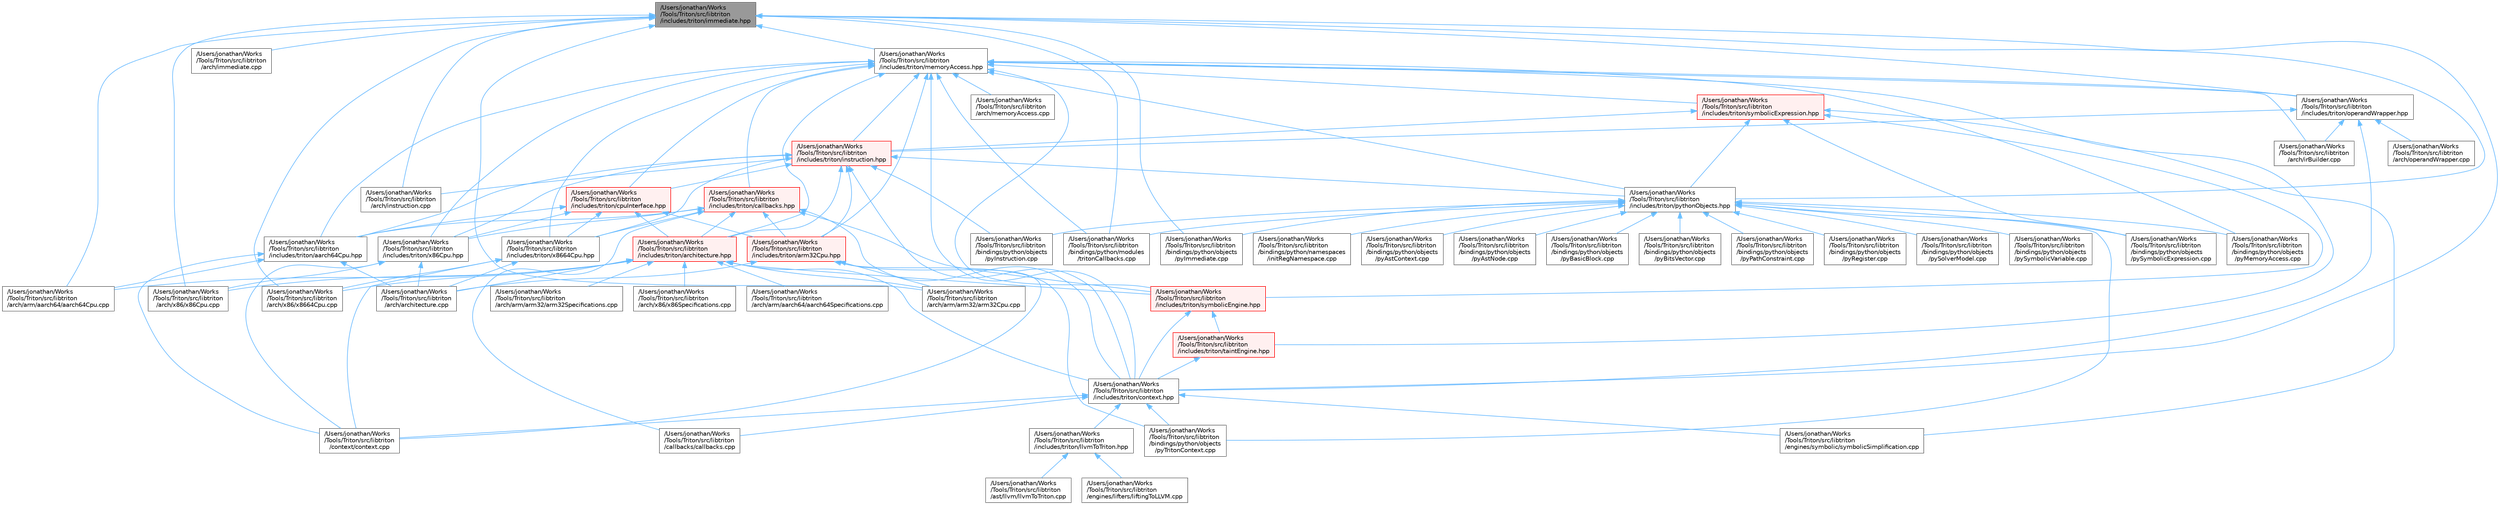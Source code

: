 digraph "/Users/jonathan/Works/Tools/Triton/src/libtriton/includes/triton/immediate.hpp"
{
 // LATEX_PDF_SIZE
  bgcolor="transparent";
  edge [fontname=Helvetica,fontsize=10,labelfontname=Helvetica,labelfontsize=10];
  node [fontname=Helvetica,fontsize=10,shape=box,height=0.2,width=0.4];
  Node1 [label="/Users/jonathan/Works\l/Tools/Triton/src/libtriton\l/includes/triton/immediate.hpp",height=0.2,width=0.4,color="gray40", fillcolor="grey60", style="filled", fontcolor="black",tooltip=" "];
  Node1 -> Node2 [dir="back",color="steelblue1",style="solid"];
  Node2 [label="/Users/jonathan/Works\l/Tools/Triton/src/libtriton\l/arch/arm/aarch64/aarch64Cpu.cpp",height=0.2,width=0.4,color="grey40", fillcolor="white", style="filled",URL="$aarch64Cpu_8cpp.html",tooltip=" "];
  Node1 -> Node3 [dir="back",color="steelblue1",style="solid"];
  Node3 [label="/Users/jonathan/Works\l/Tools/Triton/src/libtriton\l/arch/arm/arm32/arm32Cpu.cpp",height=0.2,width=0.4,color="grey40", fillcolor="white", style="filled",URL="$arm32Cpu_8cpp.html",tooltip=" "];
  Node1 -> Node4 [dir="back",color="steelblue1",style="solid"];
  Node4 [label="/Users/jonathan/Works\l/Tools/Triton/src/libtriton\l/arch/immediate.cpp",height=0.2,width=0.4,color="grey40", fillcolor="white", style="filled",URL="$immediate_8cpp.html",tooltip=" "];
  Node1 -> Node5 [dir="back",color="steelblue1",style="solid"];
  Node5 [label="/Users/jonathan/Works\l/Tools/Triton/src/libtriton\l/arch/instruction.cpp",height=0.2,width=0.4,color="grey40", fillcolor="white", style="filled",URL="$instruction_8cpp.html",tooltip=" "];
  Node1 -> Node6 [dir="back",color="steelblue1",style="solid"];
  Node6 [label="/Users/jonathan/Works\l/Tools/Triton/src/libtriton\l/arch/x86/x8664Cpu.cpp",height=0.2,width=0.4,color="grey40", fillcolor="white", style="filled",URL="$x8664Cpu_8cpp.html",tooltip=" "];
  Node1 -> Node7 [dir="back",color="steelblue1",style="solid"];
  Node7 [label="/Users/jonathan/Works\l/Tools/Triton/src/libtriton\l/arch/x86/x86Cpu.cpp",height=0.2,width=0.4,color="grey40", fillcolor="white", style="filled",URL="$x86Cpu_8cpp.html",tooltip=" "];
  Node1 -> Node8 [dir="back",color="steelblue1",style="solid"];
  Node8 [label="/Users/jonathan/Works\l/Tools/Triton/src/libtriton\l/bindings/python/modules\l/tritonCallbacks.cpp",height=0.2,width=0.4,color="grey40", fillcolor="white", style="filled",URL="$tritonCallbacks_8cpp.html",tooltip=" "];
  Node1 -> Node9 [dir="back",color="steelblue1",style="solid"];
  Node9 [label="/Users/jonathan/Works\l/Tools/Triton/src/libtriton\l/bindings/python/objects\l/pyImmediate.cpp",height=0.2,width=0.4,color="grey40", fillcolor="white", style="filled",URL="$pyImmediate_8cpp.html",tooltip=" "];
  Node1 -> Node10 [dir="back",color="steelblue1",style="solid"];
  Node10 [label="/Users/jonathan/Works\l/Tools/Triton/src/libtriton\l/includes/triton/context.hpp",height=0.2,width=0.4,color="grey40", fillcolor="white", style="filled",URL="$context_8hpp.html",tooltip=" "];
  Node10 -> Node11 [dir="back",color="steelblue1",style="solid"];
  Node11 [label="/Users/jonathan/Works\l/Tools/Triton/src/libtriton\l/bindings/python/objects\l/pyTritonContext.cpp",height=0.2,width=0.4,color="grey40", fillcolor="white", style="filled",URL="$pyTritonContext_8cpp.html",tooltip=" "];
  Node10 -> Node12 [dir="back",color="steelblue1",style="solid"];
  Node12 [label="/Users/jonathan/Works\l/Tools/Triton/src/libtriton\l/callbacks/callbacks.cpp",height=0.2,width=0.4,color="grey40", fillcolor="white", style="filled",URL="$callbacks_8cpp.html",tooltip=" "];
  Node10 -> Node13 [dir="back",color="steelblue1",style="solid"];
  Node13 [label="/Users/jonathan/Works\l/Tools/Triton/src/libtriton\l/context/context.cpp",height=0.2,width=0.4,color="grey40", fillcolor="white", style="filled",URL="$context_8cpp.html",tooltip=" "];
  Node10 -> Node14 [dir="back",color="steelblue1",style="solid"];
  Node14 [label="/Users/jonathan/Works\l/Tools/Triton/src/libtriton\l/engines/symbolic/symbolicSimplification.cpp",height=0.2,width=0.4,color="grey40", fillcolor="white", style="filled",URL="$symbolicSimplification_8cpp.html",tooltip=" "];
  Node10 -> Node15 [dir="back",color="steelblue1",style="solid"];
  Node15 [label="/Users/jonathan/Works\l/Tools/Triton/src/libtriton\l/includes/triton/llvmToTriton.hpp",height=0.2,width=0.4,color="grey40", fillcolor="white", style="filled",URL="$llvmToTriton_8hpp.html",tooltip=" "];
  Node15 -> Node16 [dir="back",color="steelblue1",style="solid"];
  Node16 [label="/Users/jonathan/Works\l/Tools/Triton/src/libtriton\l/ast/llvm/llvmToTriton.cpp",height=0.2,width=0.4,color="grey40", fillcolor="white", style="filled",URL="$llvmToTriton_8cpp.html",tooltip=" "];
  Node15 -> Node17 [dir="back",color="steelblue1",style="solid"];
  Node17 [label="/Users/jonathan/Works\l/Tools/Triton/src/libtriton\l/engines/lifters/liftingToLLVM.cpp",height=0.2,width=0.4,color="grey40", fillcolor="white", style="filled",URL="$liftingToLLVM_8cpp.html",tooltip=" "];
  Node1 -> Node18 [dir="back",color="steelblue1",style="solid"];
  Node18 [label="/Users/jonathan/Works\l/Tools/Triton/src/libtriton\l/includes/triton/memoryAccess.hpp",height=0.2,width=0.4,color="grey40", fillcolor="white", style="filled",URL="$memoryAccess_8hpp.html",tooltip=" "];
  Node18 -> Node19 [dir="back",color="steelblue1",style="solid"];
  Node19 [label="/Users/jonathan/Works\l/Tools/Triton/src/libtriton\l/arch/irBuilder.cpp",height=0.2,width=0.4,color="grey40", fillcolor="white", style="filled",URL="$irBuilder_8cpp.html",tooltip=" "];
  Node18 -> Node20 [dir="back",color="steelblue1",style="solid"];
  Node20 [label="/Users/jonathan/Works\l/Tools/Triton/src/libtriton\l/arch/memoryAccess.cpp",height=0.2,width=0.4,color="grey40", fillcolor="white", style="filled",URL="$memoryAccess_8cpp.html",tooltip=" "];
  Node18 -> Node8 [dir="back",color="steelblue1",style="solid"];
  Node18 -> Node21 [dir="back",color="steelblue1",style="solid"];
  Node21 [label="/Users/jonathan/Works\l/Tools/Triton/src/libtriton\l/bindings/python/objects\l/pyMemoryAccess.cpp",height=0.2,width=0.4,color="grey40", fillcolor="white", style="filled",URL="$pyMemoryAccess_8cpp.html",tooltip=" "];
  Node18 -> Node22 [dir="back",color="steelblue1",style="solid"];
  Node22 [label="/Users/jonathan/Works\l/Tools/Triton/src/libtriton\l/includes/triton/aarch64Cpu.hpp",height=0.2,width=0.4,color="grey40", fillcolor="white", style="filled",URL="$aarch64Cpu_8hpp.html",tooltip=" "];
  Node22 -> Node23 [dir="back",color="steelblue1",style="solid"];
  Node23 [label="/Users/jonathan/Works\l/Tools/Triton/src/libtriton\l/arch/architecture.cpp",height=0.2,width=0.4,color="grey40", fillcolor="white", style="filled",URL="$architecture_8cpp.html",tooltip=" "];
  Node22 -> Node2 [dir="back",color="steelblue1",style="solid"];
  Node22 -> Node13 [dir="back",color="steelblue1",style="solid"];
  Node18 -> Node24 [dir="back",color="steelblue1",style="solid"];
  Node24 [label="/Users/jonathan/Works\l/Tools/Triton/src/libtriton\l/includes/triton/architecture.hpp",height=0.2,width=0.4,color="red", fillcolor="#FFF0F0", style="filled",URL="$architecture_8hpp.html",tooltip=" "];
  Node24 -> Node23 [dir="back",color="steelblue1",style="solid"];
  Node24 -> Node2 [dir="back",color="steelblue1",style="solid"];
  Node24 -> Node25 [dir="back",color="steelblue1",style="solid"];
  Node25 [label="/Users/jonathan/Works\l/Tools/Triton/src/libtriton\l/arch/arm/aarch64/aarch64Specifications.cpp",height=0.2,width=0.4,color="grey40", fillcolor="white", style="filled",URL="$aarch64Specifications_8cpp.html",tooltip=" "];
  Node24 -> Node3 [dir="back",color="steelblue1",style="solid"];
  Node24 -> Node26 [dir="back",color="steelblue1",style="solid"];
  Node26 [label="/Users/jonathan/Works\l/Tools/Triton/src/libtriton\l/arch/arm/arm32/arm32Specifications.cpp",height=0.2,width=0.4,color="grey40", fillcolor="white", style="filled",URL="$arm32Specifications_8cpp.html",tooltip=" "];
  Node24 -> Node6 [dir="back",color="steelblue1",style="solid"];
  Node24 -> Node7 [dir="back",color="steelblue1",style="solid"];
  Node24 -> Node27 [dir="back",color="steelblue1",style="solid"];
  Node27 [label="/Users/jonathan/Works\l/Tools/Triton/src/libtriton\l/arch/x86/x86Specifications.cpp",height=0.2,width=0.4,color="grey40", fillcolor="white", style="filled",URL="$x86Specifications_8cpp.html",tooltip=" "];
  Node24 -> Node10 [dir="back",color="steelblue1",style="solid"];
  Node24 -> Node39 [dir="back",color="steelblue1",style="solid"];
  Node39 [label="/Users/jonathan/Works\l/Tools/Triton/src/libtriton\l/includes/triton/symbolicEngine.hpp",height=0.2,width=0.4,color="red", fillcolor="#FFF0F0", style="filled",URL="$symbolicEngine_8hpp.html",tooltip=" "];
  Node39 -> Node10 [dir="back",color="steelblue1",style="solid"];
  Node39 -> Node50 [dir="back",color="steelblue1",style="solid"];
  Node50 [label="/Users/jonathan/Works\l/Tools/Triton/src/libtriton\l/includes/triton/taintEngine.hpp",height=0.2,width=0.4,color="red", fillcolor="#FFF0F0", style="filled",URL="$taintEngine_8hpp.html",tooltip=" "];
  Node50 -> Node10 [dir="back",color="steelblue1",style="solid"];
  Node18 -> Node37 [dir="back",color="steelblue1",style="solid"];
  Node37 [label="/Users/jonathan/Works\l/Tools/Triton/src/libtriton\l/includes/triton/arm32Cpu.hpp",height=0.2,width=0.4,color="red", fillcolor="#FFF0F0", style="filled",URL="$arm32Cpu_8hpp.html",tooltip=" "];
  Node37 -> Node23 [dir="back",color="steelblue1",style="solid"];
  Node37 -> Node3 [dir="back",color="steelblue1",style="solid"];
  Node37 -> Node11 [dir="back",color="steelblue1",style="solid"];
  Node37 -> Node13 [dir="back",color="steelblue1",style="solid"];
  Node18 -> Node59 [dir="back",color="steelblue1",style="solid"];
  Node59 [label="/Users/jonathan/Works\l/Tools/Triton/src/libtriton\l/includes/triton/callbacks.hpp",height=0.2,width=0.4,color="red", fillcolor="#FFF0F0", style="filled",URL="$callbacks_8hpp.html",tooltip=" "];
  Node59 -> Node12 [dir="back",color="steelblue1",style="solid"];
  Node59 -> Node22 [dir="back",color="steelblue1",style="solid"];
  Node59 -> Node24 [dir="back",color="steelblue1",style="solid"];
  Node59 -> Node37 [dir="back",color="steelblue1",style="solid"];
  Node59 -> Node10 [dir="back",color="steelblue1",style="solid"];
  Node59 -> Node39 [dir="back",color="steelblue1",style="solid"];
  Node59 -> Node57 [dir="back",color="steelblue1",style="solid"];
  Node57 [label="/Users/jonathan/Works\l/Tools/Triton/src/libtriton\l/includes/triton/x8664Cpu.hpp",height=0.2,width=0.4,color="grey40", fillcolor="white", style="filled",URL="$x8664Cpu_8hpp.html",tooltip=" "];
  Node57 -> Node23 [dir="back",color="steelblue1",style="solid"];
  Node57 -> Node6 [dir="back",color="steelblue1",style="solid"];
  Node57 -> Node13 [dir="back",color="steelblue1",style="solid"];
  Node59 -> Node58 [dir="back",color="steelblue1",style="solid"];
  Node58 [label="/Users/jonathan/Works\l/Tools/Triton/src/libtriton\l/includes/triton/x86Cpu.hpp",height=0.2,width=0.4,color="grey40", fillcolor="white", style="filled",URL="$x86Cpu_8hpp.html",tooltip=" "];
  Node58 -> Node23 [dir="back",color="steelblue1",style="solid"];
  Node58 -> Node7 [dir="back",color="steelblue1",style="solid"];
  Node58 -> Node13 [dir="back",color="steelblue1",style="solid"];
  Node18 -> Node10 [dir="back",color="steelblue1",style="solid"];
  Node18 -> Node61 [dir="back",color="steelblue1",style="solid"];
  Node61 [label="/Users/jonathan/Works\l/Tools/Triton/src/libtriton\l/includes/triton/cpuInterface.hpp",height=0.2,width=0.4,color="red", fillcolor="#FFF0F0", style="filled",URL="$cpuInterface_8hpp.html",tooltip=" "];
  Node61 -> Node22 [dir="back",color="steelblue1",style="solid"];
  Node61 -> Node24 [dir="back",color="steelblue1",style="solid"];
  Node61 -> Node37 [dir="back",color="steelblue1",style="solid"];
  Node61 -> Node57 [dir="back",color="steelblue1",style="solid"];
  Node61 -> Node58 [dir="back",color="steelblue1",style="solid"];
  Node18 -> Node63 [dir="back",color="steelblue1",style="solid"];
  Node63 [label="/Users/jonathan/Works\l/Tools/Triton/src/libtriton\l/includes/triton/instruction.hpp",height=0.2,width=0.4,color="red", fillcolor="#FFF0F0", style="filled",URL="$instruction_8hpp.html",tooltip=" "];
  Node63 -> Node5 [dir="back",color="steelblue1",style="solid"];
  Node63 -> Node64 [dir="back",color="steelblue1",style="solid"];
  Node64 [label="/Users/jonathan/Works\l/Tools/Triton/src/libtriton\l/bindings/python/objects\l/pyInstruction.cpp",height=0.2,width=0.4,color="grey40", fillcolor="white", style="filled",URL="$pyInstruction_8cpp.html",tooltip=" "];
  Node63 -> Node22 [dir="back",color="steelblue1",style="solid"];
  Node63 -> Node24 [dir="back",color="steelblue1",style="solid"];
  Node63 -> Node37 [dir="back",color="steelblue1",style="solid"];
  Node63 -> Node10 [dir="back",color="steelblue1",style="solid"];
  Node63 -> Node61 [dir="back",color="steelblue1",style="solid"];
  Node63 -> Node68 [dir="back",color="steelblue1",style="solid"];
  Node68 [label="/Users/jonathan/Works\l/Tools/Triton/src/libtriton\l/includes/triton/pythonObjects.hpp",height=0.2,width=0.4,color="grey40", fillcolor="white", style="filled",URL="$pythonObjects_8hpp.html",tooltip=" "];
  Node68 -> Node8 [dir="back",color="steelblue1",style="solid"];
  Node68 -> Node69 [dir="back",color="steelblue1",style="solid"];
  Node69 [label="/Users/jonathan/Works\l/Tools/Triton/src/libtriton\l/bindings/python/namespaces\l/initRegNamespace.cpp",height=0.2,width=0.4,color="grey40", fillcolor="white", style="filled",URL="$initRegNamespace_8cpp.html",tooltip=" "];
  Node68 -> Node70 [dir="back",color="steelblue1",style="solid"];
  Node70 [label="/Users/jonathan/Works\l/Tools/Triton/src/libtriton\l/bindings/python/objects\l/pyAstContext.cpp",height=0.2,width=0.4,color="grey40", fillcolor="white", style="filled",URL="$pyAstContext_8cpp.html",tooltip=" "];
  Node68 -> Node71 [dir="back",color="steelblue1",style="solid"];
  Node71 [label="/Users/jonathan/Works\l/Tools/Triton/src/libtriton\l/bindings/python/objects\l/pyAstNode.cpp",height=0.2,width=0.4,color="grey40", fillcolor="white", style="filled",URL="$pyAstNode_8cpp.html",tooltip=" "];
  Node68 -> Node67 [dir="back",color="steelblue1",style="solid"];
  Node67 [label="/Users/jonathan/Works\l/Tools/Triton/src/libtriton\l/bindings/python/objects\l/pyBasicBlock.cpp",height=0.2,width=0.4,color="grey40", fillcolor="white", style="filled",URL="$pyBasicBlock_8cpp.html",tooltip=" "];
  Node68 -> Node72 [dir="back",color="steelblue1",style="solid"];
  Node72 [label="/Users/jonathan/Works\l/Tools/Triton/src/libtriton\l/bindings/python/objects\l/pyBitsVector.cpp",height=0.2,width=0.4,color="grey40", fillcolor="white", style="filled",URL="$pyBitsVector_8cpp.html",tooltip=" "];
  Node68 -> Node9 [dir="back",color="steelblue1",style="solid"];
  Node68 -> Node64 [dir="back",color="steelblue1",style="solid"];
  Node68 -> Node21 [dir="back",color="steelblue1",style="solid"];
  Node68 -> Node73 [dir="back",color="steelblue1",style="solid"];
  Node73 [label="/Users/jonathan/Works\l/Tools/Triton/src/libtriton\l/bindings/python/objects\l/pyPathConstraint.cpp",height=0.2,width=0.4,color="grey40", fillcolor="white", style="filled",URL="$pyPathConstraint_8cpp.html",tooltip=" "];
  Node68 -> Node74 [dir="back",color="steelblue1",style="solid"];
  Node74 [label="/Users/jonathan/Works\l/Tools/Triton/src/libtriton\l/bindings/python/objects\l/pyRegister.cpp",height=0.2,width=0.4,color="grey40", fillcolor="white", style="filled",URL="$pyRegister_8cpp.html",tooltip=" "];
  Node68 -> Node75 [dir="back",color="steelblue1",style="solid"];
  Node75 [label="/Users/jonathan/Works\l/Tools/Triton/src/libtriton\l/bindings/python/objects\l/pySolverModel.cpp",height=0.2,width=0.4,color="grey40", fillcolor="white", style="filled",URL="$pySolverModel_8cpp.html",tooltip=" "];
  Node68 -> Node76 [dir="back",color="steelblue1",style="solid"];
  Node76 [label="/Users/jonathan/Works\l/Tools/Triton/src/libtriton\l/bindings/python/objects\l/pySymbolicExpression.cpp",height=0.2,width=0.4,color="grey40", fillcolor="white", style="filled",URL="$pySymbolicExpression_8cpp.html",tooltip=" "];
  Node68 -> Node77 [dir="back",color="steelblue1",style="solid"];
  Node77 [label="/Users/jonathan/Works\l/Tools/Triton/src/libtriton\l/bindings/python/objects\l/pySymbolicVariable.cpp",height=0.2,width=0.4,color="grey40", fillcolor="white", style="filled",URL="$pySymbolicVariable_8cpp.html",tooltip=" "];
  Node68 -> Node11 [dir="back",color="steelblue1",style="solid"];
  Node63 -> Node57 [dir="back",color="steelblue1",style="solid"];
  Node63 -> Node58 [dir="back",color="steelblue1",style="solid"];
  Node18 -> Node81 [dir="back",color="steelblue1",style="solid"];
  Node81 [label="/Users/jonathan/Works\l/Tools/Triton/src/libtriton\l/includes/triton/operandWrapper.hpp",height=0.2,width=0.4,color="grey40", fillcolor="white", style="filled",URL="$operandWrapper_8hpp.html",tooltip=" "];
  Node81 -> Node19 [dir="back",color="steelblue1",style="solid"];
  Node81 -> Node82 [dir="back",color="steelblue1",style="solid"];
  Node82 [label="/Users/jonathan/Works\l/Tools/Triton/src/libtriton\l/arch/operandWrapper.cpp",height=0.2,width=0.4,color="grey40", fillcolor="white", style="filled",URL="$operandWrapper_8cpp.html",tooltip=" "];
  Node81 -> Node10 [dir="back",color="steelblue1",style="solid"];
  Node81 -> Node63 [dir="back",color="steelblue1",style="solid"];
  Node18 -> Node68 [dir="back",color="steelblue1",style="solid"];
  Node18 -> Node39 [dir="back",color="steelblue1",style="solid"];
  Node18 -> Node83 [dir="back",color="steelblue1",style="solid"];
  Node83 [label="/Users/jonathan/Works\l/Tools/Triton/src/libtriton\l/includes/triton/symbolicExpression.hpp",height=0.2,width=0.4,color="red", fillcolor="#FFF0F0", style="filled",URL="$symbolicExpression_8hpp.html",tooltip=" "];
  Node83 -> Node76 [dir="back",color="steelblue1",style="solid"];
  Node83 -> Node14 [dir="back",color="steelblue1",style="solid"];
  Node83 -> Node63 [dir="back",color="steelblue1",style="solid"];
  Node83 -> Node68 [dir="back",color="steelblue1",style="solid"];
  Node83 -> Node39 [dir="back",color="steelblue1",style="solid"];
  Node18 -> Node50 [dir="back",color="steelblue1",style="solid"];
  Node18 -> Node57 [dir="back",color="steelblue1",style="solid"];
  Node18 -> Node58 [dir="back",color="steelblue1",style="solid"];
  Node1 -> Node81 [dir="back",color="steelblue1",style="solid"];
  Node1 -> Node68 [dir="back",color="steelblue1",style="solid"];
}
